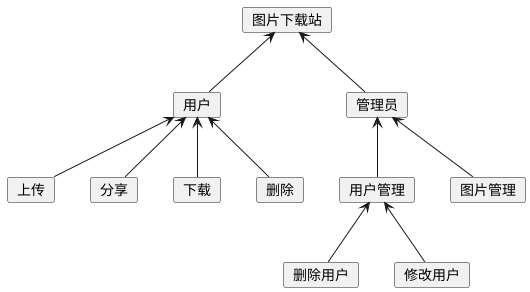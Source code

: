 @startuml
'https://plantuml.com/component-diagram

card 图片下载站 as system
card 用户 as user
card 管理员 as admin

system <-- user
system <-- admin


card 上传 as upload
card 分享 as share
card 下载 as download
card 删除 as remove

user <-- upload
user <-- share
user <-- download
user <-- remove

card 用户管理 as userManage
card 图片管理 as imgManage

card 删除用户 as userRemove
card 修改用户 as userUpdate

userManage <-- userUpdate
userManage <-- userRemove

admin <-- userManage
admin <-- imgManage


@enduml